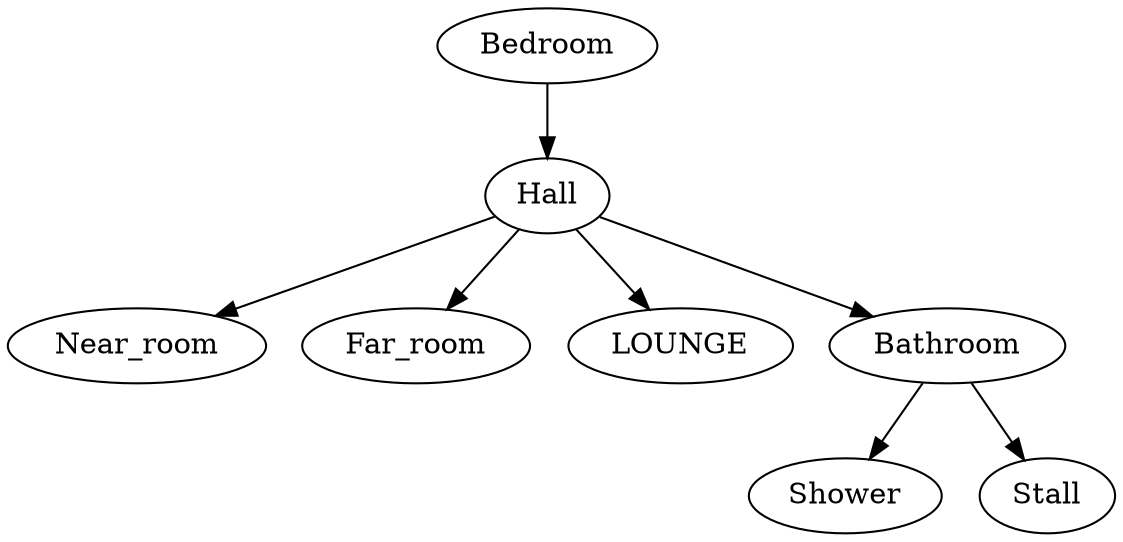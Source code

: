 digraph map {
    size = "10,10";
    Bedroom  -> Hall;
    Hall     -> Near_room;
    Hall     -> Far_room;
    Hall     -> LOUNGE [shape=box];
    Hall     -> Bathroom;
    Bathroom -> Shower;
    Bathroom -> Stall;
}
